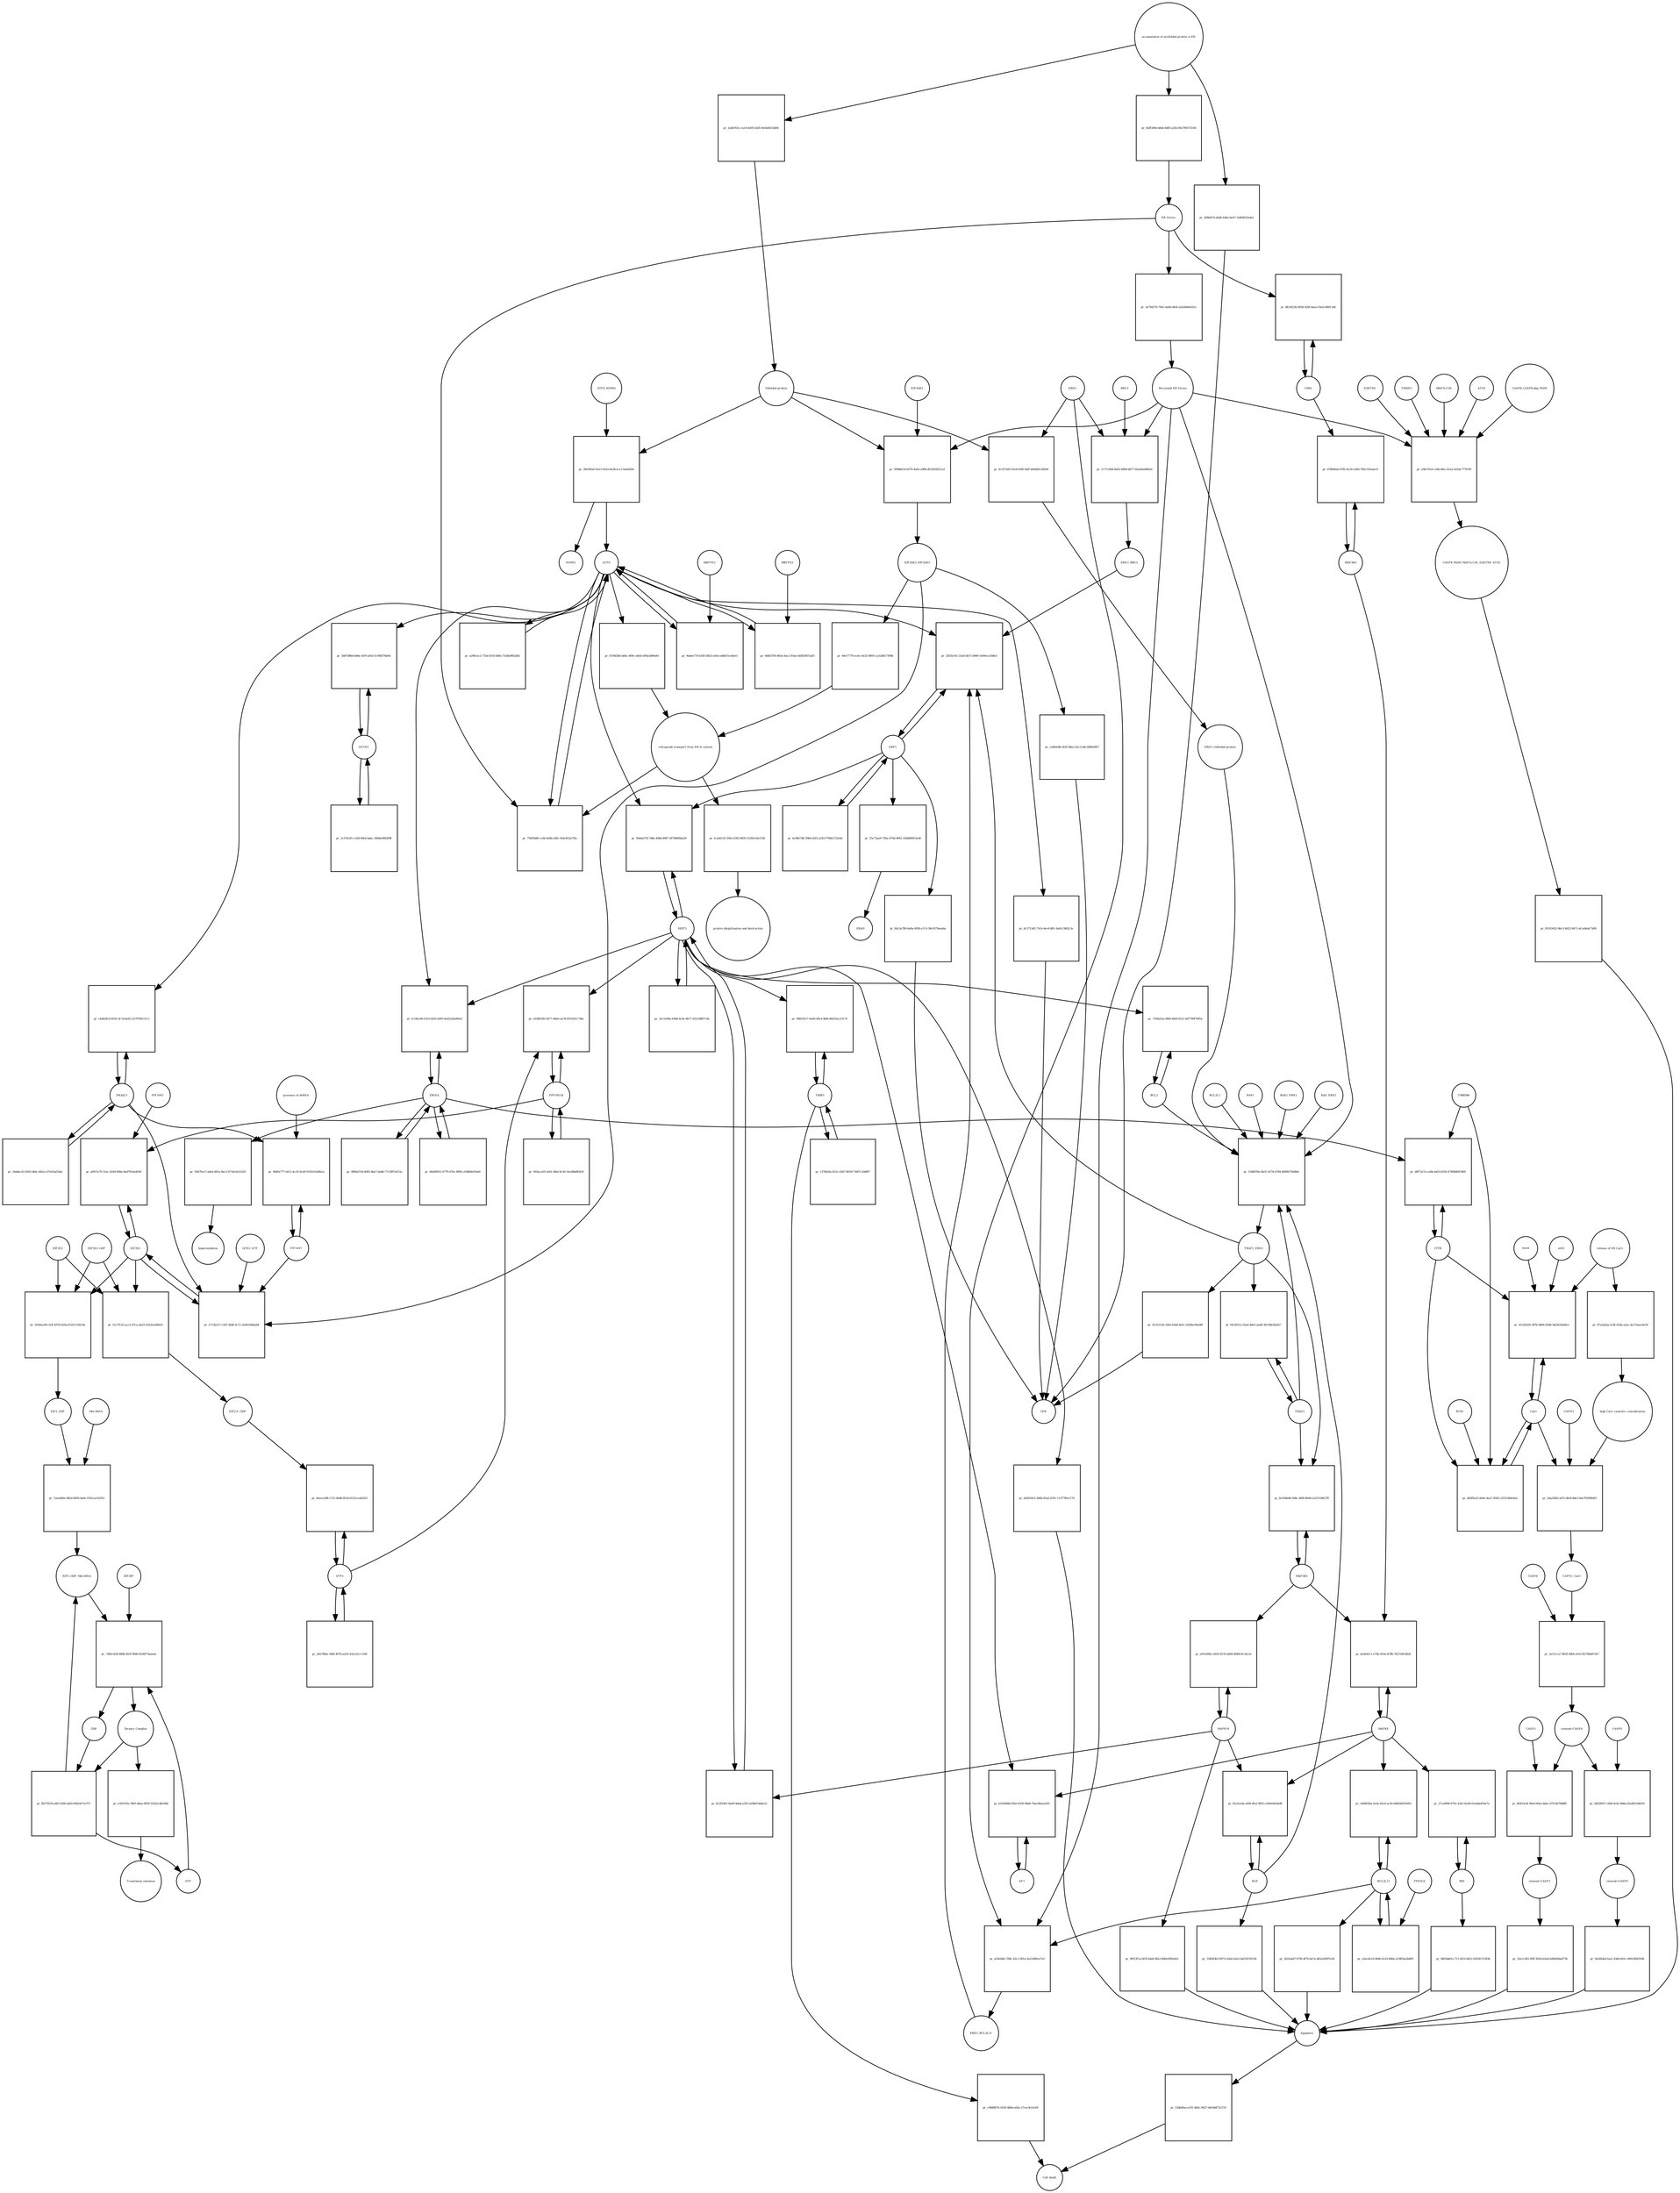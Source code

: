 strict digraph  {
ATF6_HSPA5 [annotation="", bipartite=0, cls=complex, fontsize=4, label=ATF6_HSPA5, shape=circle];
"pr_28e582ef-41e3-41b3-be38-ecc114eafd3d" [annotation="", bipartite=1, cls=process, fontsize=4, label="pr_28e582ef-41e3-41b3-be38-ecc114eafd3d", shape=square];
ATF6 [annotation="urn_miriam_hgnc.symbol_ATF6", bipartite=0, cls=macromolecule, fontsize=4, label=ATF6, shape=circle];
HSPA5 [annotation="urn_miriam_hgnc.symbol_HSPA5", bipartite=0, cls=macromolecule, fontsize=4, label=HSPA5, shape=circle];
"Unfolded protein" [annotation="", bipartite=0, cls=macromolecule, fontsize=4, label="Unfolded protein", shape=circle];
ERN1 [annotation="urn_miriam_hgnc.symbol_ERN1", bipartite=0, cls=macromolecule, fontsize=4, label=ERN1, shape=circle];
"pr_0c3274d5-01e4-43f0-9aff-b0d4d0128264" [annotation="", bipartite=1, cls=process, fontsize=4, label="pr_0c3274d5-01e4-43f0-9aff-b0d4d0128264", shape=square];
"ERN1_Unfolded protein" [annotation="", bipartite=0, cls=complex, fontsize=4, label="ERN1_Unfolded protein", shape=circle];
EIF2AK3_EIF2AK3 [annotation="", bipartite=0, cls=complex, fontsize=4, label=EIF2AK3_EIF2AK3, shape=circle];
"pr_46e17770-ec6c-4e25-8605-ca32d817399d" [annotation="", bipartite=1, cls=process, fontsize=4, label="pr_46e17770-ec6c-4e25-8605-ca32d817399d", shape=square];
"retrograde transport from ER to cytosol" [annotation="", bipartite=0, cls=phenotype, fontsize=4, label="retrograde transport from ER to cytosol", shape=circle];
"pr_f559d3b4-bd4c-469c-a644-eff6a3d9eb61" [annotation="", bipartite=1, cls=process, fontsize=4, label="pr_f559d3b4-bd4c-469c-a644-eff6a3d9eb61", shape=square];
"pr_fca4411d-330e-4303-8035-55265c6a1558" [annotation="", bipartite=1, cls=process, fontsize=4, label="pr_fca4411d-330e-4303-8035-55265c6a1558", shape=square];
"protein ubiquitination and destruction" [annotation="", bipartite=0, cls=phenotype, fontsize=4, label="protein ubiquitination and destruction", shape=circle];
"pr_15d8076e-0b31-4276-b784-4000b754db0c" [annotation="", bipartite=1, cls=process, fontsize=4, label="pr_15d8076e-0b31-4276-b784-4000b754db0c", shape=square];
TRAF2_ERN1 [annotation="", bipartite=0, cls=complex, fontsize=4, label=TRAF2_ERN1, shape=circle];
BAK1_ERN1 [annotation="", bipartite=0, cls=complex, fontsize=4, label=BAK1_ERN1, shape=circle];
BAX_ERN1 [annotation="", bipartite=0, cls=complex, fontsize=4, label=BAX_ERN1, shape=circle];
BCL2 [annotation="urn_miriam_hgnc.symbol_BCL2", bipartite=0, cls="nucleic acid feature", fontsize=4, label=BCL2, shape=circle];
BCL2L1 [annotation="urn_miriam_hgnc.symbol_BCL2L1", bipartite=0, cls=macromolecule, fontsize=4, label=BCL2L1, shape=circle];
"Persistant ER Stress" [annotation="", bipartite=0, cls=phenotype, fontsize=4, label="Persistant ER Stress", shape=circle];
BAX [annotation="urn_miriam_hgnc.symbol_BAX", bipartite=0, cls=macromolecule, fontsize=4, label=BAX, shape=circle];
BAK1 [annotation="urn_miriam_hgnc.symbol_BAK1", bipartite=0, cls=macromolecule, fontsize=4, label=BAK1, shape=circle];
TRAF2 [annotation="urn_miriam_hgnc.symbol_TRAF2", bipartite=0, cls=macromolecule, fontsize=4, label=TRAF2, shape=circle];
XBP1 [annotation="urn_miriam_hgnc.symbol_XBP1", bipartite=0, cls=macromolecule, fontsize=4, label=XBP1, shape=circle];
"pr_2925e161-25a0-4b71-b060-5e69eca1b8e3" [annotation="", bipartite=1, cls=process, fontsize=4, label="pr_2925e161-25a0-4b71-b060-5e69eca1b8e3", shape=square];
ERN1_BBC3 [annotation="", bipartite=0, cls=complex, fontsize=4, label=ERN1_BBC3, shape=circle];
ERN1_BCL2L11 [annotation="", bipartite=0, cls=complex, fontsize=4, label=ERN1_BCL2L11, shape=circle];
"pr_bc9827d6-29b6-42f2-a242-f79bfa723e4d" [annotation="", bipartite=1, cls=process, fontsize=4, label="pr_bc9827d6-29b6-42f2-a242-f79bfa723e4d", shape=square];
"pr_25c72ae9-756e-470d-8961-436b88915e44" [annotation="", bipartite=1, cls=process, fontsize=4, label="pr_25c72ae9-756e-470d-8961-436b88915e44", shape=square];
ERAD [annotation="", bipartite=0, cls=phenotype, fontsize=4, label=ERAD, shape=circle];
"pr_6b13a780-6a8a-4958-a7c3-38c9379eeaba" [annotation="", bipartite=1, cls=process, fontsize=4, label="pr_6b13a780-6a8a-4958-a7c3-38c9379eeaba", shape=square];
UPR [annotation="", bipartite=0, cls=phenotype, fontsize=4, label=UPR, shape=circle];
"pr_f4c49312-02ad-48e5-aed4-38158b3b2927" [annotation="", bipartite=1, cls=process, fontsize=4, label="pr_f4c49312-02ad-48e5-aed4-38158b3b2927", shape=square];
MAPK8 [annotation="urn_miriam_hgnc.symbol_MAPK8", bipartite=0, cls=macromolecule, fontsize=4, label=MAPK8, shape=circle];
"pr_be4e81c1-e79a-410a-879b-762724f1db2f" [annotation="", bipartite=1, cls=process, fontsize=4, label="pr_be4e81c1-e79a-410a-879b-762724f1db2f", shape=square];
MAP3K4 [annotation="urn_miriam_hgnc.symbol_MAP3K4", bipartite=0, cls=macromolecule, fontsize=4, label=MAP3K4, shape=circle];
MAP3K5 [annotation="urn_miriam_hgnc.symbol_MAP3K5", bipartite=0, cls=macromolecule, fontsize=4, label=MAP3K5, shape=circle];
MAPK14 [annotation="urn_miriam_hgnc.symbol_MAPK14", bipartite=0, cls=macromolecule, fontsize=4, label=MAPK14, shape=circle];
"pr_e655206e-2459-4576-ab94-4680c9c1dc2e" [annotation="", bipartite=1, cls=process, fontsize=4, label="pr_e655206e-2459-4576-ab94-4680c9c1dc2e", shape=square];
"pr_9f912f1a-bf29-44e6-8fa3-8d9a50f0e42c" [annotation="", bipartite=1, cls=process, fontsize=4, label="pr_9f912f1a-bf29-44e6-8fa3-8d9a50f0e42c", shape=square];
Apoptosis [annotation="", bipartite=0, cls=phenotype, fontsize=4, label=Apoptosis, shape=circle];
DDIT3 [annotation="urn_miriam_hgnc.symbol_DDIT3", bipartite=0, cls=macromolecule, fontsize=4, label=DDIT3, shape=circle];
"pr_b12f2461-0a69-4dad-a303-2e4b014dde23" [annotation="", bipartite=1, cls=process, fontsize=4, label="pr_b12f2461-0a69-4dad-a303-2e4b014dde23", shape=square];
"pr_a82618c5-280b-45a2-b70c-11277f0a1170" [annotation="", bipartite=1, cls=process, fontsize=4, label="pr_a82618c5-280b-45a2-b70c-11277f0a1170", shape=square];
"pr_754425ea-f869-4fd9-8321-bd7790f7695e" [annotation="", bipartite=1, cls=process, fontsize=4, label="pr_754425ea-f869-4fd9-8321-bd7790f7695e", shape=square];
"pr_75695b8f-cc6b-4e8b-a0fe-35dc952a75fa" [annotation="", bipartite=1, cls=process, fontsize=4, label="pr_75695b8f-cc6b-4e8b-a0fe-35dc952a75fa", shape=square];
"ER Stress" [annotation="", bipartite=0, cls=phenotype, fontsize=4, label="ER Stress", shape=circle];
"pr_9abee719-b345-4823-a0cb-edb67ece6ee1" [annotation="", bipartite=1, cls=process, fontsize=4, label="pr_9abee719-b345-4823-a0cb-edb67ece6ee1", shape=square];
MBTPS1 [annotation="urn_miriam_hgnc.symbol_MBTPS1", bipartite=0, cls=macromolecule, fontsize=4, label=MBTPS1, shape=circle];
"pr_0dfd3769-d63a-4ac2-93ae-8ef82907aaf5" [annotation="", bipartite=1, cls=process, fontsize=4, label="pr_0dfd3769-d63a-4ac2-93ae-8ef82907aaf5", shape=square];
MBTPS2 [annotation="urn_miriam_hgnc.symbol_MBTPS2", bipartite=0, cls=macromolecule, fontsize=4, label=MBTPS2, shape=circle];
"pr_a290cac2-755d-41f4-b00a-7a58a9fb2dd3" [annotation="", bipartite=1, cls=process, fontsize=4, label="pr_a290cac2-755d-41f4-b00a-7a58a9fb2dd3", shape=square];
"pr_3e11e96a-6468-4cbe-8b77-632168ff7c9a" [annotation="", bipartite=1, cls=process, fontsize=4, label="pr_3e11e96a-6468-4cbe-8b77-632168ff7c9a", shape=square];
"pr_99a6a578-7d8a-40b6-8967-6f7880f6da29" [annotation="", bipartite=1, cls=process, fontsize=4, label="pr_99a6a578-7d8a-40b6-8967-6f7880f6da29", shape=square];
EIF2S1 [annotation="urn_miriam_hgnc.symbol_EIF2S1", bipartite=0, cls=macromolecule, fontsize=4, label=EIF2S1, shape=circle];
"pr_e713b137-c5d7-4fd8-9c72-3a4010fd6ab4" [annotation="", bipartite=1, cls=process, fontsize=4, label="pr_e713b137-c5d7-4fd8-9c72-3a4010fd6ab4", shape=square];
GCN2_ATP [annotation="", bipartite=0, cls=complex, fontsize=4, label=GCN2_ATP, shape=circle];
EIF2AK2 [annotation="urn_miriam_hgnc.symbol_EIF2AK2", bipartite=0, cls=macromolecule, fontsize=4, label=EIF2AK2, shape=circle];
DNAJC3 [annotation="urn_miriam_hgnc.symbol_DNAJC3", bipartite=0, cls=macromolecule, fontsize=4, label=DNAJC3, shape=circle];
EIF2S2 [annotation="urn_miriam_hgnc.symbol_EIF2S2", bipartite=0, cls=macromolecule, fontsize=4, label=EIF2S2, shape=circle];
"pr_0540ac99-c43f-497b-825d-d7af1133019a" [annotation="", bipartite=1, cls=process, fontsize=4, label="pr_0540ac99-c43f-497b-825d-d7af1133019a", shape=square];
EIF2S3_GDP [annotation="", bipartite=0, cls=complex, fontsize=4, label=EIF2S3_GDP, shape=circle];
EIF2_GDP [annotation="", bipartite=0, cls=complex, fontsize=4, label=EIF2_GDP, shape=circle];
"EIF2_GDP_Met-tRNA" [annotation="", bipartite=0, cls=complex, fontsize=4, label="EIF2_GDP_Met-tRNA", shape=circle];
"pr_7d82c428-98d8-455f-9046-fb34973aaeee" [annotation="", bipartite=1, cls=process, fontsize=4, label="pr_7d82c428-98d8-455f-9046-fb34973aaeee", shape=square];
"Ternary Complex" [annotation="", bipartite=0, cls=complex, fontsize=4, label="Ternary Complex", shape=circle];
"EIF2B*" [annotation="", bipartite=0, cls=complex, fontsize=4, label="EIF2B*", shape=circle];
GTP [annotation="urn_miriam_obo.chebi_CHEBI%3A57600", bipartite=0, cls="simple chemical", fontsize=4, label=GTP, shape=circle];
GDP [annotation="urn_miriam_obo.chebi_CHEBI%3A65180", bipartite=0, cls="simple chemical", fontsize=4, label=GDP, shape=circle];
"pr_fb579239-a6f3-43bf-a9d3-6fd29e7ecf72" [annotation="", bipartite=1, cls=process, fontsize=4, label="pr_fb579239-a6f3-43bf-a9d3-6fd29e7ecf72", shape=square];
ATF4 [annotation="urn_miriam_hgnc.symbol_ATF4", bipartite=0, cls=macromolecule, fontsize=4, label=ATF4, shape=circle];
"pr_deeca298-c721-4b48-853d-6215cce82421" [annotation="", bipartite=1, cls=process, fontsize=4, label="pr_deeca298-c721-4b48-853d-6215cce82421", shape=square];
"EIF2-P_GDP" [annotation="", bipartite=0, cls=complex, fontsize=4, label="EIF2-P_GDP", shape=circle];
"pr_e8a786bc-f0bf-407b-aa50-3cbc22cc11b8" [annotation="", bipartite=1, cls=process, fontsize=4, label="pr_e8a786bc-f0bf-407b-aa50-3cbc22cc11b8", shape=square];
PPP1R15A [annotation="urn_miriam_hgnc.symbol_PPP1R15A", bipartite=0, cls=macromolecule, fontsize=4, label=PPP1R15A, shape=circle];
"pr_d1d90185-6477-46eb-aa78-f93541fc73be" [annotation="", bipartite=1, cls=process, fontsize=4, label="pr_d1d90185-6477-46eb-aa78-f93541fc73be", shape=square];
"pr_093aca29-3e81-48af-8c5d-1dcd9ddf0429" [annotation="", bipartite=1, cls=process, fontsize=4, label="pr_093aca29-3e81-48af-8c5d-1dcd9ddf0429", shape=square];
"pr_e39101fe-3063-4bea-8f39-32422cdb168d" [annotation="", bipartite=1, cls=process, fontsize=4, label="pr_e39101fe-3063-4bea-8f39-32422cdb168d", shape=square];
"Translation initiation" [annotation="", bipartite=0, cls=phenotype, fontsize=4, label="Translation initiation", shape=circle];
"pr_bc634b08-568c-46f8-8644-2a31518627ff" [annotation="", bipartite=1, cls=process, fontsize=4, label="pr_bc634b08-568c-46f8-8644-2a31518627ff", shape=square];
ERO1A [annotation="urn_miriam_hgnc.symbol_ERO1A", bipartite=0, cls=macromolecule, fontsize=4, label=ERO1A, shape=circle];
"pr_fc18ec06-0310-4f29-a993-6a4522de60ed" [annotation="", bipartite=1, cls=process, fontsize=4, label="pr_fc18ec06-0310-4f29-a993-6a4522de60ed", shape=square];
"pr_d0e89951-6779-47bc-8f96-c638b0e916e0" [annotation="", bipartite=1, cls=process, fontsize=4, label="pr_d0e89951-6779-47bc-8f96-c638b0e916e0", shape=square];
"pr_af657a70-31ec-4249-900e-8ad79cbe4636" [annotation="", bipartite=1, cls=process, fontsize=4, label="pr_af657a70-31ec-4249-900e-8ad79cbe4636", shape=square];
EIF2AK1 [annotation="urn_miriam_hgnc.symbol_EIF2AK1", bipartite=0, cls=macromolecule, fontsize=4, label=EIF2AK1, shape=circle];
"pr_62c0ce4a-af94-4fa1-8f03-cd30e0d1de8f" [annotation="", bipartite=1, cls=process, fontsize=4, label="pr_62c0ce4a-af94-4fa1-8f03-cd30e0d1de8f", shape=square];
"pr_328943b5-0972-43a6-b3e2-0af25f1f015b" [annotation="", bipartite=1, cls=process, fontsize=4, label="pr_328943b5-0972-43a6-b3e2-0af25f1f015b", shape=square];
"Ca2+" [annotation="urn_miriam_obo.chebi_CHEBI%3A29108", bipartite=0, cls="simple chemical", fontsize=4, label="Ca2+", shape=circle];
"pr_81242029-387b-4684-8348-9af2624e66cc" [annotation="", bipartite=1, cls=process, fontsize=4, label="pr_81242029-387b-4684-8348-9af2624e66cc", shape=square];
"release of ER Ca2+" [annotation="", bipartite=0, cls=phenotype, fontsize=4, label="release of ER Ca2+", shape=circle];
ITPR [annotation="urn_miriam_hgnc.symbol_ITPR1|urn_miriam_hgnc.symbol_ITPR2|urn_miriam_hgnc.symbol_ITPR3", bipartite=0, cls=macromolecule, fontsize=4, label=ITPR, shape=circle];
MAM [annotation="", bipartite=0, cls=phenotype, fontsize=4, label=MAM, shape=circle];
s619 [annotation="", bipartite=0, cls=complex, fontsize=4, label=s619, shape=circle];
"pr_d78b4fab-4782-4c20-a36d-760c143eaec0" [annotation="", bipartite=1, cls=process, fontsize=4, label="pr_d78b4fab-4782-4c20-a36d-760c143eaec0", shape=square];
CDK5 [annotation="urn_miriam_hgnc.symbol_CDK5", bipartite=0, cls=macromolecule, fontsize=4, label=CDK5, shape=circle];
"pr_8614f23b-9038-42f8-8eee-03e5c9b911d0" [annotation="", bipartite=1, cls="uncertain process", fontsize=4, label="pr_8614f23b-9038-42f8-8eee-03e5c9b911d0", shape=square];
"pr_53db4faa-a191-46dc-9627-6dcbb873c37d" [annotation="", bipartite=1, cls=process, fontsize=4, label="pr_53db4faa-a191-46dc-9627-6dcbb873c37d", shape=square];
"Cell death" [annotation="", bipartite=0, cls=phenotype, fontsize=4, label="Cell death", shape=circle];
"pr_dd3f9a25-6e9e-4ea7-9583-cf231964e6a5" [annotation="", bipartite=1, cls=process, fontsize=4, label="pr_dd3f9a25-6e9e-4ea7-9583-cf231964e6a5", shape=square];
TMBIM6 [annotation="urn_miriam_hgnc.symbol_TMBIM6", bipartite=0, cls=macromolecule, fontsize=4, label=TMBIM6, shape=circle];
RYR1 [annotation="urn_miriam_hgnc.symbol_RYR1", bipartite=0, cls=macromolecule, fontsize=4, label=RYR1, shape=circle];
EIF2AK3 [annotation="urn_miriam_hgnc.symbol_EIF2AK3", bipartite=0, cls=macromolecule, fontsize=4, label=EIF2AK3, shape=circle];
"pr_5098de1b-b576-4a62-a986-df12b59221cd" [annotation="", bipartite=1, cls=process, fontsize=4, label="pr_5098de1b-b576-4a62-a986-df12b59221cd", shape=square];
"pr_93b79ce7-ade4-481a-8ac2-4716c0a53245" [annotation="", bipartite=1, cls=process, fontsize=4, label="pr_93b79ce7-ade4-481a-8ac2-4716c0a53245", shape=square];
hyperoxidation [annotation="", bipartite=0, cls=phenotype, fontsize=4, label=hyperoxidation, shape=circle];
"pr_898eb75d-4083-4ba7-ab4b-77c5f87e033a" [annotation="", bipartite=1, cls=process, fontsize=4, label="pr_898eb75d-4083-4ba7-ab4b-77c5f87e033a", shape=square];
"pr_3e794570-7941-4a9d-9fe8-a242669e631e" [annotation="", bipartite=1, cls=process, fontsize=4, label="pr_3e794570-7941-4a9d-9fe8-a242669e631e", shape=square];
"CASP8_CASP8-ubq_FADD" [annotation="", bipartite=0, cls=complex, fontsize=4, label="CASP8_CASP8-ubq_FADD", shape=circle];
"pr_e9fa761d-c24b-4fec-b1a2-e61dc777b76f" [annotation="", bipartite=1, cls=process, fontsize=4, label="pr_e9fa761d-c24b-4fec-b1a2-e61dc777b76f", shape=square];
"SQSTM1 " [annotation="urn_miriam_hgnc.symbol_SQSTM1", bipartite=0, cls=macromolecule, fontsize=4, label="SQSTM1 ", shape=circle];
CASP8_FADD_MAP1LC3A_SQSTM1_ATG5 [annotation="", bipartite=0, cls=complex, fontsize=4, label=CASP8_FADD_MAP1LC3A_SQSTM1_ATG5, shape=circle];
TRIM13 [annotation="urn_miriam_hgnc.symbol_TRIM13", bipartite=0, cls=macromolecule, fontsize=4, label=TRIM13, shape=circle];
MAP1LC3A [annotation="urn_miriam_hgnc.symbol_MAP1LC3A", bipartite=0, cls=macromolecule, fontsize=4, label=MAP1LC3A, shape=circle];
ATG5 [annotation="urn_miriam_hgnc.symbol_ATG5", bipartite=0, cls=macromolecule, fontsize=4, label=ATG5, shape=circle];
"pr_81933423-46c3-4622-8471-dc1a8edc7d00" [annotation="", bipartite=1, cls=process, fontsize=4, label="pr_81933423-46c3-4622-8471-dc1a8edc7d00", shape=square];
"AP-1" [annotation="urn_miriam_hgnc.symbol_FOS|urn_miriam_hgnc.symbol_FOSB|urn_miriam_hgnc.symbol_FOSL1|urn_miriam_hgnc.symbol_FOSL2|urn_miriam_hgnc.symbol_JUN|urn_miriam_hgnc.symbol_JUNB|urn_miriam_hgnc.symbol_JUND", bipartite=0, cls=macromolecule, fontsize=4, label="AP-1", shape=circle];
"pr_b165d08d-f2b9-4359-9bdb-7bacd6eaa263" [annotation="", bipartite=1, cls=process, fontsize=4, label="pr_b165d08d-f2b9-4359-9bdb-7bacd6eaa263", shape=square];
"pr_98d5e777-e612-4c25-9cd9-9183161d0b1a" [annotation="", bipartite=1, cls=process, fontsize=4, label="pr_98d5e777-e612-4c25-9cd9-9183161d0b1a", shape=square];
"presence of dsRNA" [annotation="", bipartite=0, cls=phenotype, fontsize=4, label="presence of dsRNA", shape=circle];
"Met-tRNA" [annotation="urn_miriam_hgnc_HGNC%3A34779", bipartite=0, cls="nucleic acid feature", fontsize=4, label="Met-tRNA", shape=circle];
"pr_7aea4b0e-482d-4695-ba4c-f102ca142953" [annotation="", bipartite=1, cls=process, fontsize=4, label="pr_7aea4b0e-482d-4695-ba4c-f102ca142953", shape=square];
"pr_51c7f125-acc3-47ca-ab23-1f2cbcd36b1b" [annotation="", bipartite=1, cls=process, fontsize=4, label="pr_51c7f125-acc3-47ca-ab23-1f2cbcd36b1b", shape=square];
"accumulation of misfolded protein in ER" [annotation="", bipartite=0, cls=phenotype, fontsize=4, label="accumulation of misfolded protein in ER", shape=circle];
"pr_2adb763c-ca14-4e95-b3d5-9e0a6853d49c" [annotation="", bipartite=1, cls=process, fontsize=4, label="pr_2adb763c-ca14-4e95-b3d5-9e0a6853d49c", shape=square];
"pr_0eff2084-b6eb-4df0-a25b-00a79037319d" [annotation="", bipartite=1, cls=process, fontsize=4, label="pr_0eff2084-b6eb-4df0-a25b-00a79037319d", shape=square];
"pr_2f0bf474-d4d6-440a-be47-32df4625eda1" [annotation="", bipartite=1, cls=process, fontsize=4, label="pr_2f0bf474-d4d6-440a-be47-32df4625eda1", shape=square];
"pr_caf0eb4b-d52f-48a2-b2c3-b4c3680ef6f7" [annotation="", bipartite=1, cls=process, fontsize=4, label="pr_caf0eb4b-d52f-48a2-b2c3-b4c3680ef6f7", shape=square];
"pr_4155312b-18e0-43d4-8e5c-02f4bc94e0f8" [annotation="", bipartite=1, cls=process, fontsize=4, label="pr_4155312b-18e0-43d4-8e5c-02f4bc94e0f8", shape=square];
"pr_dc3713d3-73cb-4ec4-bffc-bafe13802c3c" [annotation="", bipartite=1, cls=process, fontsize=4, label="pr_dc3713d3-73cb-4ec4-bffc-bafe13802c3c", shape=square];
BCL2L11 [annotation="urn_miriam_hgnc.symbol_BCL2L11", bipartite=0, cls=macromolecule, fontsize=4, label=BCL2L11, shape=circle];
"pr_cb84058a-2e3a-4414-ac56-0d8246291801" [annotation="", bipartite=1, cls=process, fontsize=4, label="pr_cb84058a-2e3a-4414-ac56-0d8246291801", shape=square];
BID [annotation="urn_miriam_hgnc.symbol_BID", bipartite=0, cls=macromolecule, fontsize=4, label=BID, shape=circle];
"pr_27ca9f96-6761-4341-bcb9-61e4de429a7a" [annotation="", bipartite=1, cls=process, fontsize=4, label="pr_27ca9f96-6761-4341-bcb9-61e4de429a7a", shape=square];
"pr_5b35a647-87f6-4f76-be7a-465a30097e36" [annotation="", bipartite=1, cls=process, fontsize=4, label="pr_5b35a647-87f6-4f76-be7a-465a30097e36", shape=square];
"pr_9bf5dde9-c711-4f10-b812-8245fcf15836" [annotation="", bipartite=1, cls=process, fontsize=4, label="pr_9bf5dde9-c711-4f10-b812-8245fcf15836", shape=square];
"pr_af3e64fe-788c-42c1-901e-4e21869ce7e3" [annotation="", bipartite=1, cls=process, fontsize=4, label="pr_af3e64fe-788c-42c1-901e-4e21869ce7e3", shape=square];
"pr_11711484-8a02-49b4-bb77-02ea6eb4842e" [annotation="", bipartite=1, cls=process, fontsize=4, label="pr_11711484-8a02-49b4-bb77-02ea6eb4842e", shape=square];
BBC3 [annotation="urn_miriam_hgnc.symbol_BBC3", bipartite=0, cls=macromolecule, fontsize=4, label=BBC3, shape=circle];
"pr_a5ec6e14-0b46-4143-860a-2c9854a2b895" [annotation="", bipartite=1, cls=process, fontsize=4, label="pr_a5ec6e14-0b46-4143-860a-2c9854a2b895", shape=square];
PPP2CA [annotation="urn_miriam_hgnc.symbol_PPP2CA", bipartite=0, cls=macromolecule, fontsize=4, label=PPP2CA, shape=circle];
TRIB3 [annotation="urn_miriam_hgnc.symbol_TRIB3", bipartite=0, cls=macromolecule, fontsize=4, label=TRIB3, shape=circle];
"pr_988105c7-6a09-49c4-9bf6-86202ec23174" [annotation="", bipartite=1, cls=process, fontsize=4, label="pr_988105c7-6a09-49c4-9bf6-86202ec23174", shape=square];
"pr_127bb2fa-452c-4347-8029-736f7c3d49f7" [annotation="", bipartite=1, cls=process, fontsize=4, label="pr_127bb2fa-452c-4347-8029-736f7c3d49f7", shape=square];
"pr_c98d8676-5439-4bbb-a64a-27cec4cb1ef4" [annotation="", bipartite=1, cls=process, fontsize=4, label="pr_c98d8676-5439-4bbb-a64a-27cec4cb1ef4", shape=square];
"pr_87a3ab2a-5c4f-452b-a3ac-4a7c6aecbe54" [annotation="", bipartite=1, cls=process, fontsize=4, label="pr_87a3ab2a-5c4f-452b-a3ac-4a7c6aecbe54", shape=square];
"high Ca2+ cytosolic concentration" [annotation="", bipartite=0, cls=phenotype, fontsize=4, label="high Ca2+ cytosolic concentration", shape=circle];
"pr_c4d459cd-6035-4c7d-be63-227976613111" [annotation="", bipartite=1, cls=process, fontsize=4, label="pr_c4d459cd-6035-4c7d-be63-227976613111", shape=square];
"pr_24ddec42-0202-4fdc-b82a-e37e02af5ebc" [annotation="", bipartite=1, cls=process, fontsize=4, label="pr_24ddec42-0202-4fdc-b82a-e37e02af5ebc", shape=square];
"pr_d0f72e7a-ca0b-4a03-b556-47498d947d09" [annotation="", bipartite=1, cls=process, fontsize=4, label="pr_d0f72e7a-ca0b-4a03-b556-47498d947d09", shape=square];
CASP4 [annotation="urn_miriam_hgnc.symbol_CASP4", bipartite=0, cls=macromolecule, fontsize=4, label=CASP4, shape=circle];
"pr_3a311ca7-9620-4fb4-a933-ff2766b87267" [annotation="", bipartite=1, cls=process, fontsize=4, label="pr_3a311ca7-9620-4fb4-a933-ff2766b87267", shape=square];
"cleaved~CASP4" [annotation="urn_miriam_hgnc.symbol_CASP4", bipartite=0, cls=macromolecule, fontsize=4, label="cleaved~CASP4", shape=circle];
"CAPN1_Ca2+" [annotation="", bipartite=0, cls=complex, fontsize=4, label="CAPN1_Ca2+", shape=circle];
CASP3 [annotation="urn_miriam_hgnc.symbol_CASP3", bipartite=0, cls=macromolecule, fontsize=4, label=CASP3, shape=circle];
"pr_b0453cbf-96ed-40ee-8da1-d7fc4b7988f0" [annotation="", bipartite=1, cls=process, fontsize=4, label="pr_b0453cbf-96ed-40ee-8da1-d7fc4b7988f0", shape=square];
"cleaved~CASP3" [annotation="urn_miriam_hgnc.symbol_CASP3", bipartite=0, cls=macromolecule, fontsize=4, label="cleaved~CASP3", shape=circle];
CASP9 [annotation="urn_miriam_hgnc.symbol_CSAP9", bipartite=0, cls=macromolecule, fontsize=4, label=CASP9, shape=circle];
"pr_5bf28597-c6d0-4c62-8b6a-82e8f216b034" [annotation="", bipartite=1, cls=process, fontsize=4, label="pr_5bf28597-c6d0-4c62-8b6a-82e8f216b034", shape=square];
"cleaved~CASP9" [annotation="urn_miriam_hgnc.symbol_CASP9", bipartite=0, cls=macromolecule, fontsize=4, label="cleaved~CASP9", shape=circle];
CAPN1 [annotation="urn_miriam_hgnc.symbol_CAPN1", bipartite=0, cls=macromolecule, fontsize=4, label=CAPN1, shape=circle];
"pr_5da25fb5-af15-4fe8-8de3-9ae702996d01" [annotation="", bipartite=1, cls=process, fontsize=4, label="pr_5da25fb5-af15-4fe8-8de3-9ae702996d01", shape=square];
"pr_25e1c042-95ff-492d-b5ad-6d9426ba073b" [annotation="", bipartite=1, cls=process, fontsize=4, label="pr_25e1c042-95ff-492d-b5ad-6d9426ba073b", shape=square];
"pr_9a54fdad-fae2-436d-b01c-490c6fbf2936" [annotation="", bipartite=1, cls=process, fontsize=4, label="pr_9a54fdad-fae2-436d-b01c-490c6fbf2936", shape=square];
HYOU1 [annotation="urn_miriam_hgnc.symbol_HYOU1", bipartite=0, cls=macromolecule, fontsize=4, label=HYOU1, shape=circle];
"pr_3b87d96d-d48e-41f9-a81d-5c06f474bf4c" [annotation="", bipartite=1, cls=process, fontsize=4, label="pr_3b87d96d-d48e-41f9-a81d-5c06f474bf4c", shape=square];
"pr_2c374c81-c33d-49eb-bdac-28d4e9683f08" [annotation="", bipartite=1, cls=process, fontsize=4, label="pr_2c374c81-c33d-49eb-bdac-28d4e9683f08", shape=square];
ATF6_HSPA5 -> "pr_28e582ef-41e3-41b3-be38-ecc114eafd3d"  [annotation="", interaction_type=consumption];
"pr_28e582ef-41e3-41b3-be38-ecc114eafd3d" -> ATF6  [annotation="", interaction_type=production];
"pr_28e582ef-41e3-41b3-be38-ecc114eafd3d" -> HSPA5  [annotation="", interaction_type=production];
ATF6 -> "pr_f559d3b4-bd4c-469c-a644-eff6a3d9eb61"  [annotation="", interaction_type=consumption];
ATF6 -> "pr_2925e161-25a0-4b71-b060-5e69eca1b8e3"  [annotation="urn_miriam_pubmed_26587781|urn_miriam_pubmed_23430059", interaction_type=catalysis];
ATF6 -> "pr_75695b8f-cc6b-4e8b-a0fe-35dc952a75fa"  [annotation="", interaction_type=consumption];
ATF6 -> "pr_9abee719-b345-4823-a0cb-edb67ece6ee1"  [annotation="", interaction_type=consumption];
ATF6 -> "pr_0dfd3769-d63a-4ac2-93ae-8ef82907aaf5"  [annotation="", interaction_type=consumption];
ATF6 -> "pr_a290cac2-755d-41f4-b00a-7a58a9fb2dd3"  [annotation="", interaction_type=consumption];
ATF6 -> "pr_99a6a578-7d8a-40b6-8967-6f7880f6da29"  [annotation="urn_miriam_pubmed_26587781|urn_miriam_pubmed_17991856|urn_miriam_pubmed_28843399", interaction_type=catalysis];
ATF6 -> "pr_fc18ec06-0310-4f29-a993-6a4522de60ed"  [annotation="urn_miriam_pubmed_23850759|urn_miriam_pubmed_25387528", interaction_type=catalysis];
ATF6 -> "pr_dc3713d3-73cb-4ec4-bffc-bafe13802c3c"  [annotation="", interaction_type=consumption];
ATF6 -> "pr_c4d459cd-6035-4c7d-be63-227976613111"  [annotation="urn_miriam_pubmed_12601012|urn_miriam_pubmed_18360008", interaction_type=catalysis];
ATF6 -> "pr_3b87d96d-d48e-41f9-a81d-5c06f474bf4c"  [annotation=urn_miriam_pubmed_18360008, interaction_type=catalysis];
"Unfolded protein" -> "pr_28e582ef-41e3-41b3-be38-ecc114eafd3d"  [annotation="urn_miriam_pubmed_19509052|urn_miriam_pubmed_12847084|urn_miriam_pubmed_23850759", interaction_type=catalysis];
"Unfolded protein" -> "pr_0c3274d5-01e4-43f0-9aff-b0d4d0128264"  [annotation="", interaction_type=consumption];
"Unfolded protein" -> "pr_5098de1b-b576-4a62-a986-df12b59221cd"  [annotation=urn_miriam_pubmed_17991856, interaction_type=catalysis];
ERN1 -> "pr_0c3274d5-01e4-43f0-9aff-b0d4d0128264"  [annotation="", interaction_type=consumption];
ERN1 -> "pr_af3e64fe-788c-42c1-901e-4e21869ce7e3"  [annotation="", interaction_type=consumption];
ERN1 -> "pr_11711484-8a02-49b4-bb77-02ea6eb4842e"  [annotation="", interaction_type=consumption];
"pr_0c3274d5-01e4-43f0-9aff-b0d4d0128264" -> "ERN1_Unfolded protein"  [annotation="", interaction_type=production];
"ERN1_Unfolded protein" -> "pr_15d8076e-0b31-4276-b784-4000b754db0c"  [annotation="", interaction_type=consumption];
EIF2AK3_EIF2AK3 -> "pr_46e17770-ec6c-4e25-8605-ca32d817399d"  [annotation="", interaction_type=consumption];
EIF2AK3_EIF2AK3 -> "pr_e713b137-c5d7-4fd8-9c72-3a4010fd6ab4"  [annotation="urn_miriam_pubmed_12667446|urn_miriam_pubmed_16246152|urn_miriam_pubmed_12601012|urn_miriam_pubmed_23850759|urn_miriam_pubmed_18360008|urn_miriam_pubmed_26587781", interaction_type=catalysis];
EIF2AK3_EIF2AK3 -> "pr_caf0eb4b-d52f-48a2-b2c3-b4c3680ef6f7"  [annotation="", interaction_type=consumption];
"pr_46e17770-ec6c-4e25-8605-ca32d817399d" -> "retrograde transport from ER to cytosol"  [annotation="", interaction_type=production];
"retrograde transport from ER to cytosol" -> "pr_fca4411d-330e-4303-8035-55265c6a1558"  [annotation="", interaction_type=consumption];
"retrograde transport from ER to cytosol" -> "pr_75695b8f-cc6b-4e8b-a0fe-35dc952a75fa"  [annotation="urn_miriam_pubmed_18360008|urn_miriam_pubmed_17991856|urn_miriam_pubmed_26587781|urn_miriam_pubmed_12847084", interaction_type=inhibition];
"pr_f559d3b4-bd4c-469c-a644-eff6a3d9eb61" -> "retrograde transport from ER to cytosol"  [annotation="", interaction_type=production];
"pr_fca4411d-330e-4303-8035-55265c6a1558" -> "protein ubiquitination and destruction"  [annotation="", interaction_type=production];
"pr_15d8076e-0b31-4276-b784-4000b754db0c" -> TRAF2_ERN1  [annotation="", interaction_type=production];
TRAF2_ERN1 -> "pr_2925e161-25a0-4b71-b060-5e69eca1b8e3"  [annotation="urn_miriam_pubmed_26587781|urn_miriam_pubmed_23430059", interaction_type=catalysis];
TRAF2_ERN1 -> "pr_f4c49312-02ad-48e5-aed4-38158b3b2927"  [annotation=urn_miriam_pubmed_23850759, interaction_type=catalysis];
TRAF2_ERN1 -> "pr_bc634b08-568c-46f8-8644-2a31518627ff"  [annotation=urn_miriam_pubmed_23850759, interaction_type=catalysis];
TRAF2_ERN1 -> "pr_4155312b-18e0-43d4-8e5c-02f4bc94e0f8"  [annotation="", interaction_type=consumption];
BAK1_ERN1 -> "pr_15d8076e-0b31-4276-b784-4000b754db0c"  [annotation="urn_miriam_pubmed_23850759|urn_miriam_pubmed_23430059|urn_miriam_pubmed_26587781", interaction_type=catalysis];
BAX_ERN1 -> "pr_15d8076e-0b31-4276-b784-4000b754db0c"  [annotation="urn_miriam_pubmed_23850759|urn_miriam_pubmed_23430059|urn_miriam_pubmed_26587781", interaction_type=catalysis];
BCL2 -> "pr_15d8076e-0b31-4276-b784-4000b754db0c"  [annotation="urn_miriam_pubmed_23850759|urn_miriam_pubmed_23430059|urn_miriam_pubmed_26587781", interaction_type=inhibition];
BCL2 -> "pr_754425ea-f869-4fd9-8321-bd7790f7695e"  [annotation="", interaction_type=consumption];
BCL2L1 -> "pr_15d8076e-0b31-4276-b784-4000b754db0c"  [annotation="urn_miriam_pubmed_23850759|urn_miriam_pubmed_23430059|urn_miriam_pubmed_26587781", interaction_type=inhibition];
"Persistant ER Stress" -> "pr_15d8076e-0b31-4276-b784-4000b754db0c"  [annotation="urn_miriam_pubmed_23850759|urn_miriam_pubmed_23430059|urn_miriam_pubmed_26587781", interaction_type=inhibition];
"Persistant ER Stress" -> "pr_5098de1b-b576-4a62-a986-df12b59221cd"  [annotation=urn_miriam_pubmed_17991856, interaction_type=catalysis];
"Persistant ER Stress" -> "pr_e9fa761d-c24b-4fec-b1a2-e61dc777b76f"  [annotation=urn_miriam_pubmed_17991856, interaction_type=catalysis];
"Persistant ER Stress" -> "pr_af3e64fe-788c-42c1-901e-4e21869ce7e3"  [annotation="urn_miriam_pubmed_23850759|urn_miriam_pubmed_23430059|urn_miriam_pubmed_26587781", interaction_type=inhibition];
"Persistant ER Stress" -> "pr_11711484-8a02-49b4-bb77-02ea6eb4842e"  [annotation="urn_miriam_pubmed_23430059|urn_miriam_pubmed_17991856", interaction_type=inhibition];
BAX -> "pr_15d8076e-0b31-4276-b784-4000b754db0c"  [annotation="urn_miriam_pubmed_23850759|urn_miriam_pubmed_23430059|urn_miriam_pubmed_26587781", interaction_type=catalysis];
BAX -> "pr_62c0ce4a-af94-4fa1-8f03-cd30e0d1de8f"  [annotation="", interaction_type=consumption];
BAX -> "pr_328943b5-0972-43a6-b3e2-0af25f1f015b"  [annotation="", interaction_type=consumption];
BAK1 -> "pr_15d8076e-0b31-4276-b784-4000b754db0c"  [annotation="urn_miriam_pubmed_23850759|urn_miriam_pubmed_23430059|urn_miriam_pubmed_26587781", interaction_type=catalysis];
TRAF2 -> "pr_15d8076e-0b31-4276-b784-4000b754db0c"  [annotation="", interaction_type=consumption];
TRAF2 -> "pr_f4c49312-02ad-48e5-aed4-38158b3b2927"  [annotation="", interaction_type=consumption];
TRAF2 -> "pr_bc634b08-568c-46f8-8644-2a31518627ff"  [annotation=urn_miriam_pubmed_23850759, interaction_type=catalysis];
XBP1 -> "pr_2925e161-25a0-4b71-b060-5e69eca1b8e3"  [annotation="", interaction_type=consumption];
XBP1 -> "pr_bc9827d6-29b6-42f2-a242-f79bfa723e4d"  [annotation="", interaction_type=consumption];
XBP1 -> "pr_25c72ae9-756e-470d-8961-436b88915e44"  [annotation="", interaction_type=consumption];
XBP1 -> "pr_6b13a780-6a8a-4958-a7c3-38c9379eeaba"  [annotation="", interaction_type=consumption];
XBP1 -> "pr_99a6a578-7d8a-40b6-8967-6f7880f6da29"  [annotation="urn_miriam_pubmed_26587781|urn_miriam_pubmed_17991856|urn_miriam_pubmed_28843399", interaction_type=catalysis];
"pr_2925e161-25a0-4b71-b060-5e69eca1b8e3" -> XBP1  [annotation="", interaction_type=production];
ERN1_BBC3 -> "pr_2925e161-25a0-4b71-b060-5e69eca1b8e3"  [annotation="urn_miriam_pubmed_26587781|urn_miriam_pubmed_23430059", interaction_type=catalysis];
ERN1_BCL2L11 -> "pr_2925e161-25a0-4b71-b060-5e69eca1b8e3"  [annotation="urn_miriam_pubmed_26587781|urn_miriam_pubmed_23430059", interaction_type=catalysis];
"pr_bc9827d6-29b6-42f2-a242-f79bfa723e4d" -> XBP1  [annotation="", interaction_type=production];
"pr_25c72ae9-756e-470d-8961-436b88915e44" -> ERAD  [annotation="", interaction_type=production];
"pr_6b13a780-6a8a-4958-a7c3-38c9379eeaba" -> UPR  [annotation="", interaction_type=production];
"pr_f4c49312-02ad-48e5-aed4-38158b3b2927" -> TRAF2  [annotation="", interaction_type=production];
MAPK8 -> "pr_be4e81c1-e79a-410a-879b-762724f1db2f"  [annotation="", interaction_type=consumption];
MAPK8 -> "pr_62c0ce4a-af94-4fa1-8f03-cd30e0d1de8f"  [annotation="urn_miriam_pubmed_18191217|urn_miriam_pubmed_23430059", interaction_type=catalysis];
MAPK8 -> "pr_b165d08d-f2b9-4359-9bdb-7bacd6eaa263"  [annotation="urn_miriam_pubmed_26618107|urn_miriam_pubmed_26587781|urn_miriam_pubmed_23850759", interaction_type=catalysis];
MAPK8 -> "pr_cb84058a-2e3a-4414-ac56-0d8246291801"  [annotation="urn_miriam_pubmed_26018731|urn_miriam_pubmed_23850759", interaction_type=catalysis];
MAPK8 -> "pr_27ca9f96-6761-4341-bcb9-61e4de429a7a"  [annotation="urn_miriam_pubmed_23430059|urn_miriam_pubmed_11583631", interaction_type=catalysis];
"pr_be4e81c1-e79a-410a-879b-762724f1db2f" -> MAPK8  [annotation="", interaction_type=production];
MAP3K4 -> "pr_be4e81c1-e79a-410a-879b-762724f1db2f"  [annotation="urn_miriam_pubmed_18191217|urn_miriam_pubmed_23850759|urn_miriam_pubmed_26587781", interaction_type=catalysis];
MAP3K4 -> "pr_d78b4fab-4782-4c20-a36d-760c143eaec0"  [annotation="", interaction_type=consumption];
MAP3K5 -> "pr_be4e81c1-e79a-410a-879b-762724f1db2f"  [annotation="urn_miriam_pubmed_18191217|urn_miriam_pubmed_23850759|urn_miriam_pubmed_26587781", interaction_type=catalysis];
MAP3K5 -> "pr_e655206e-2459-4576-ab94-4680c9c1dc2e"  [annotation="urn_miriam_pubmed_23850759|urn_miriam_pubmed_12215209", interaction_type=catalysis];
MAP3K5 -> "pr_bc634b08-568c-46f8-8644-2a31518627ff"  [annotation="", interaction_type=consumption];
MAPK14 -> "pr_e655206e-2459-4576-ab94-4680c9c1dc2e"  [annotation="", interaction_type=consumption];
MAPK14 -> "pr_9f912f1a-bf29-44e6-8fa3-8d9a50f0e42c"  [annotation="", interaction_type=consumption];
MAPK14 -> "pr_b12f2461-0a69-4dad-a303-2e4b014dde23"  [annotation="urn_miriam_pubmed_23850759|urn_miriam_pubmed_23430059|urn_miriam_pubmed_26137585", interaction_type=catalysis];
MAPK14 -> "pr_62c0ce4a-af94-4fa1-8f03-cd30e0d1de8f"  [annotation="urn_miriam_pubmed_18191217|urn_miriam_pubmed_23430059", interaction_type=catalysis];
"pr_e655206e-2459-4576-ab94-4680c9c1dc2e" -> MAPK14  [annotation="", interaction_type=production];
"pr_9f912f1a-bf29-44e6-8fa3-8d9a50f0e42c" -> Apoptosis  [annotation="", interaction_type=production];
Apoptosis -> "pr_53db4faa-a191-46dc-9627-6dcbb873c37d"  [annotation="", interaction_type=consumption];
DDIT3 -> "pr_b12f2461-0a69-4dad-a303-2e4b014dde23"  [annotation="", interaction_type=consumption];
DDIT3 -> "pr_a82618c5-280b-45a2-b70c-11277f0a1170"  [annotation="", interaction_type=consumption];
DDIT3 -> "pr_754425ea-f869-4fd9-8321-bd7790f7695e"  [annotation="urn_miriam_pubmed_30662442|urn_miriam_pubmed_23850759", interaction_type=inhibition];
DDIT3 -> "pr_3e11e96a-6468-4cbe-8b77-632168ff7c9a"  [annotation="", interaction_type=consumption];
DDIT3 -> "pr_99a6a578-7d8a-40b6-8967-6f7880f6da29"  [annotation="", interaction_type=consumption];
DDIT3 -> "pr_d1d90185-6477-46eb-aa78-f93541fc73be"  [annotation="urn_miriam_pubmed_23850759|urn_miriam_pubmed_31638256", interaction_type=catalysis];
DDIT3 -> "pr_fc18ec06-0310-4f29-a993-6a4522de60ed"  [annotation="urn_miriam_pubmed_23850759|urn_miriam_pubmed_25387528", interaction_type=catalysis];
DDIT3 -> "pr_b165d08d-f2b9-4359-9bdb-7bacd6eaa263"  [annotation="urn_miriam_pubmed_26618107|urn_miriam_pubmed_26587781|urn_miriam_pubmed_23850759", interaction_type=catalysis];
DDIT3 -> "pr_988105c7-6a09-49c4-9bf6-86202ec23174"  [annotation="urn_miriam_pubmed_23430059|urn_miriam_pubmed_18940792", interaction_type=catalysis];
"pr_b12f2461-0a69-4dad-a303-2e4b014dde23" -> DDIT3  [annotation="", interaction_type=production];
"pr_a82618c5-280b-45a2-b70c-11277f0a1170" -> Apoptosis  [annotation="", interaction_type=production];
"pr_754425ea-f869-4fd9-8321-bd7790f7695e" -> BCL2  [annotation="", interaction_type=production];
"pr_75695b8f-cc6b-4e8b-a0fe-35dc952a75fa" -> ATF6  [annotation="", interaction_type=production];
"ER Stress" -> "pr_75695b8f-cc6b-4e8b-a0fe-35dc952a75fa"  [annotation="urn_miriam_pubmed_18360008|urn_miriam_pubmed_17991856|urn_miriam_pubmed_26587781|urn_miriam_pubmed_12847084", interaction_type=catalysis];
"ER Stress" -> "pr_8614f23b-9038-42f8-8eee-03e5c9b911d0"  [annotation=urn_miriam_pubmed_22388889, interaction_type=catalysis];
"ER Stress" -> "pr_3e794570-7941-4a9d-9fe8-a242669e631e"  [annotation="", interaction_type=consumption];
"pr_9abee719-b345-4823-a0cb-edb67ece6ee1" -> ATF6  [annotation="", interaction_type=production];
MBTPS1 -> "pr_9abee719-b345-4823-a0cb-edb67ece6ee1"  [annotation="urn_miriam_pubmed_18360008|urn_miriam_pubmed_17991856|urn_miriam_pubmed_26587781|urn_miriam_pubmed_23850759", interaction_type=catalysis];
"pr_0dfd3769-d63a-4ac2-93ae-8ef82907aaf5" -> ATF6  [annotation="", interaction_type=production];
MBTPS2 -> "pr_0dfd3769-d63a-4ac2-93ae-8ef82907aaf5"  [annotation="urn_miriam_pubmed_23850759|urn_miriam_pubmed_26587781|urn_miriam_pubmed_17991856|urn_miriam_pubmed_18360008", interaction_type=catalysis];
"pr_a290cac2-755d-41f4-b00a-7a58a9fb2dd3" -> ATF6  [annotation="", interaction_type=production];
"pr_3e11e96a-6468-4cbe-8b77-632168ff7c9a" -> DDIT3  [annotation="", interaction_type=production];
"pr_99a6a578-7d8a-40b6-8967-6f7880f6da29" -> DDIT3  [annotation="", interaction_type=production];
EIF2S1 -> "pr_e713b137-c5d7-4fd8-9c72-3a4010fd6ab4"  [annotation="", interaction_type=consumption];
EIF2S1 -> "pr_0540ac99-c43f-497b-825d-d7af1133019a"  [annotation="", interaction_type=consumption];
EIF2S1 -> "pr_af657a70-31ec-4249-900e-8ad79cbe4636"  [annotation="", interaction_type=consumption];
EIF2S1 -> "pr_51c7f125-acc3-47ca-ab23-1f2cbcd36b1b"  [annotation="", interaction_type=consumption];
"pr_e713b137-c5d7-4fd8-9c72-3a4010fd6ab4" -> EIF2S1  [annotation="", interaction_type=production];
GCN2_ATP -> "pr_e713b137-c5d7-4fd8-9c72-3a4010fd6ab4"  [annotation="urn_miriam_pubmed_12667446|urn_miriam_pubmed_16246152|urn_miriam_pubmed_12601012|urn_miriam_pubmed_23850759|urn_miriam_pubmed_18360008|urn_miriam_pubmed_26587781", interaction_type=catalysis];
EIF2AK2 -> "pr_e713b137-c5d7-4fd8-9c72-3a4010fd6ab4"  [annotation="urn_miriam_pubmed_12667446|urn_miriam_pubmed_16246152|urn_miriam_pubmed_12601012|urn_miriam_pubmed_23850759|urn_miriam_pubmed_18360008|urn_miriam_pubmed_26587781", interaction_type=catalysis];
EIF2AK2 -> "pr_98d5e777-e612-4c25-9cd9-9183161d0b1a"  [annotation="", interaction_type=consumption];
DNAJC3 -> "pr_e713b137-c5d7-4fd8-9c72-3a4010fd6ab4"  [annotation="urn_miriam_pubmed_12667446|urn_miriam_pubmed_16246152|urn_miriam_pubmed_12601012|urn_miriam_pubmed_23850759|urn_miriam_pubmed_18360008|urn_miriam_pubmed_26587781", interaction_type=inhibition];
DNAJC3 -> "pr_98d5e777-e612-4c25-9cd9-9183161d0b1a"  [annotation="urn_miriam_pubmed_12601012|urn_miriam_pubmed_26587781|urn_miriam_pubmed_23850759", interaction_type=inhibition];
DNAJC3 -> "pr_c4d459cd-6035-4c7d-be63-227976613111"  [annotation="", interaction_type=consumption];
DNAJC3 -> "pr_24ddec42-0202-4fdc-b82a-e37e02af5ebc"  [annotation="", interaction_type=consumption];
EIF2S2 -> "pr_0540ac99-c43f-497b-825d-d7af1133019a"  [annotation="", interaction_type=consumption];
EIF2S2 -> "pr_51c7f125-acc3-47ca-ab23-1f2cbcd36b1b"  [annotation="", interaction_type=consumption];
"pr_0540ac99-c43f-497b-825d-d7af1133019a" -> EIF2_GDP  [annotation="", interaction_type=production];
EIF2S3_GDP -> "pr_0540ac99-c43f-497b-825d-d7af1133019a"  [annotation="", interaction_type=consumption];
EIF2S3_GDP -> "pr_51c7f125-acc3-47ca-ab23-1f2cbcd36b1b"  [annotation="", interaction_type=consumption];
EIF2_GDP -> "pr_7aea4b0e-482d-4695-ba4c-f102ca142953"  [annotation="", interaction_type=consumption];
"EIF2_GDP_Met-tRNA" -> "pr_7d82c428-98d8-455f-9046-fb34973aaeee"  [annotation="", interaction_type=consumption];
"pr_7d82c428-98d8-455f-9046-fb34973aaeee" -> "Ternary Complex"  [annotation="", interaction_type=production];
"pr_7d82c428-98d8-455f-9046-fb34973aaeee" -> GDP  [annotation="", interaction_type=production];
"Ternary Complex" -> "pr_fb579239-a6f3-43bf-a9d3-6fd29e7ecf72"  [annotation="", interaction_type=consumption];
"Ternary Complex" -> "pr_e39101fe-3063-4bea-8f39-32422cdb168d"  [annotation="", interaction_type=consumption];
"EIF2B*" -> "pr_7d82c428-98d8-455f-9046-fb34973aaeee"  [annotation="urn_miriam_pubmed_23850759|urn_miriam_pubmed_16246152", interaction_type=catalysis];
GTP -> "pr_7d82c428-98d8-455f-9046-fb34973aaeee"  [annotation="", interaction_type=consumption];
GDP -> "pr_fb579239-a6f3-43bf-a9d3-6fd29e7ecf72"  [annotation="", interaction_type=consumption];
"pr_fb579239-a6f3-43bf-a9d3-6fd29e7ecf72" -> "EIF2_GDP_Met-tRNA"  [annotation="", interaction_type=production];
"pr_fb579239-a6f3-43bf-a9d3-6fd29e7ecf72" -> GTP  [annotation="", interaction_type=production];
ATF4 -> "pr_deeca298-c721-4b48-853d-6215cce82421"  [annotation="", interaction_type=consumption];
ATF4 -> "pr_e8a786bc-f0bf-407b-aa50-3cbc22cc11b8"  [annotation="", interaction_type=consumption];
ATF4 -> "pr_d1d90185-6477-46eb-aa78-f93541fc73be"  [annotation="urn_miriam_pubmed_23850759|urn_miriam_pubmed_31638256", interaction_type=catalysis];
"pr_deeca298-c721-4b48-853d-6215cce82421" -> ATF4  [annotation="", interaction_type=production];
"EIF2-P_GDP" -> "pr_deeca298-c721-4b48-853d-6215cce82421"  [annotation="urn_miriam_pubmed_15277680|urn_miriam_pubmed_16246152|urn_miriam_pubmed_23850759", interaction_type=catalysis];
"pr_e8a786bc-f0bf-407b-aa50-3cbc22cc11b8" -> ATF4  [annotation="", interaction_type=production];
PPP1R15A -> "pr_d1d90185-6477-46eb-aa78-f93541fc73be"  [annotation="", interaction_type=consumption];
PPP1R15A -> "pr_093aca29-3e81-48af-8c5d-1dcd9ddf0429"  [annotation="", interaction_type=consumption];
PPP1R15A -> "pr_af657a70-31ec-4249-900e-8ad79cbe4636"  [annotation="urn_miriam_pubmed_23850759|urn_miriam_pubmed_12667446|urn_miriam_pubmed_16246152|urn_miriam_pubmed_12601012", interaction_type=catalysis];
"pr_d1d90185-6477-46eb-aa78-f93541fc73be" -> PPP1R15A  [annotation="", interaction_type=production];
"pr_093aca29-3e81-48af-8c5d-1dcd9ddf0429" -> PPP1R15A  [annotation="", interaction_type=production];
"pr_e39101fe-3063-4bea-8f39-32422cdb168d" -> "Translation initiation"  [annotation="", interaction_type=production];
"pr_bc634b08-568c-46f8-8644-2a31518627ff" -> MAP3K5  [annotation="", interaction_type=production];
ERO1A -> "pr_fc18ec06-0310-4f29-a993-6a4522de60ed"  [annotation="", interaction_type=consumption];
ERO1A -> "pr_d0e89951-6779-47bc-8f96-c638b0e916e0"  [annotation="", interaction_type=consumption];
ERO1A -> "pr_93b79ce7-ade4-481a-8ac2-4716c0a53245"  [annotation="", interaction_type=consumption];
ERO1A -> "pr_898eb75d-4083-4ba7-ab4b-77c5f87e033a"  [annotation="", interaction_type=consumption];
ERO1A -> "pr_d0f72e7a-ca0b-4a03-b556-47498d947d09"  [annotation="urn_miriam_pubmed_23850759|urn_miriam_pubmed_23430059", interaction_type=catalysis];
"pr_fc18ec06-0310-4f29-a993-6a4522de60ed" -> ERO1A  [annotation="", interaction_type=production];
"pr_d0e89951-6779-47bc-8f96-c638b0e916e0" -> ERO1A  [annotation="", interaction_type=production];
"pr_af657a70-31ec-4249-900e-8ad79cbe4636" -> EIF2S1  [annotation="", interaction_type=production];
EIF2AK1 -> "pr_af657a70-31ec-4249-900e-8ad79cbe4636"  [annotation="urn_miriam_pubmed_23850759|urn_miriam_pubmed_12667446|urn_miriam_pubmed_16246152|urn_miriam_pubmed_12601012", interaction_type=catalysis];
"pr_62c0ce4a-af94-4fa1-8f03-cd30e0d1de8f" -> BAX  [annotation="", interaction_type=production];
"pr_328943b5-0972-43a6-b3e2-0af25f1f015b" -> Apoptosis  [annotation="", interaction_type=production];
"Ca2+" -> "pr_81242029-387b-4684-8348-9af2624e66cc"  [annotation="", interaction_type=consumption];
"Ca2+" -> "pr_dd3f9a25-6e9e-4ea7-9583-cf231964e6a5"  [annotation="", interaction_type=consumption];
"Ca2+" -> "pr_5da25fb5-af15-4fe8-8de3-9ae702996d01"  [annotation="", interaction_type=consumption];
"pr_81242029-387b-4684-8348-9af2624e66cc" -> "Ca2+"  [annotation="", interaction_type=production];
"release of ER Ca2+" -> "pr_81242029-387b-4684-8348-9af2624e66cc"  [annotation=urn_miriam_pubmed_23850759, interaction_type=catalysis];
"release of ER Ca2+" -> "pr_87a3ab2a-5c4f-452b-a3ac-4a7c6aecbe54"  [annotation="", interaction_type=consumption];
ITPR -> "pr_81242029-387b-4684-8348-9af2624e66cc"  [annotation=urn_miriam_pubmed_23850759, interaction_type=catalysis];
ITPR -> "pr_dd3f9a25-6e9e-4ea7-9583-cf231964e6a5"  [annotation=urn_miriam_pubmed_23850759, interaction_type=catalysis];
ITPR -> "pr_d0f72e7a-ca0b-4a03-b556-47498d947d09"  [annotation="", interaction_type=consumption];
MAM -> "pr_81242029-387b-4684-8348-9af2624e66cc"  [annotation=urn_miriam_pubmed_23850759, interaction_type=catalysis];
s619 -> "pr_81242029-387b-4684-8348-9af2624e66cc"  [annotation=urn_miriam_pubmed_23850759, interaction_type=catalysis];
"pr_d78b4fab-4782-4c20-a36d-760c143eaec0" -> MAP3K4  [annotation="", interaction_type=production];
CDK5 -> "pr_d78b4fab-4782-4c20-a36d-760c143eaec0"  [annotation=urn_miriam_pubmed_22388889, interaction_type=catalysis];
CDK5 -> "pr_8614f23b-9038-42f8-8eee-03e5c9b911d0"  [annotation="", interaction_type=consumption];
"pr_8614f23b-9038-42f8-8eee-03e5c9b911d0" -> CDK5  [annotation="", interaction_type=production];
"pr_53db4faa-a191-46dc-9627-6dcbb873c37d" -> "Cell death"  [annotation="", interaction_type=production];
"pr_dd3f9a25-6e9e-4ea7-9583-cf231964e6a5" -> "Ca2+"  [annotation="", interaction_type=production];
TMBIM6 -> "pr_dd3f9a25-6e9e-4ea7-9583-cf231964e6a5"  [annotation=urn_miriam_pubmed_23850759, interaction_type=catalysis];
TMBIM6 -> "pr_d0f72e7a-ca0b-4a03-b556-47498d947d09"  [annotation="urn_miriam_pubmed_23850759|urn_miriam_pubmed_23430059", interaction_type=catalysis];
RYR1 -> "pr_dd3f9a25-6e9e-4ea7-9583-cf231964e6a5"  [annotation=urn_miriam_pubmed_23850759, interaction_type=catalysis];
EIF2AK3 -> "pr_5098de1b-b576-4a62-a986-df12b59221cd"  [annotation="", interaction_type=consumption];
"pr_5098de1b-b576-4a62-a986-df12b59221cd" -> EIF2AK3_EIF2AK3  [annotation="", interaction_type=production];
"pr_93b79ce7-ade4-481a-8ac2-4716c0a53245" -> hyperoxidation  [annotation="", interaction_type=production];
"pr_898eb75d-4083-4ba7-ab4b-77c5f87e033a" -> ERO1A  [annotation="", interaction_type=production];
"pr_3e794570-7941-4a9d-9fe8-a242669e631e" -> "Persistant ER Stress"  [annotation="", interaction_type=production];
"CASP8_CASP8-ubq_FADD" -> "pr_e9fa761d-c24b-4fec-b1a2-e61dc777b76f"  [annotation="", interaction_type=consumption];
"pr_e9fa761d-c24b-4fec-b1a2-e61dc777b76f" -> CASP8_FADD_MAP1LC3A_SQSTM1_ATG5  [annotation="", interaction_type=production];
"SQSTM1 " -> "pr_e9fa761d-c24b-4fec-b1a2-e61dc777b76f"  [annotation="", interaction_type=consumption];
CASP8_FADD_MAP1LC3A_SQSTM1_ATG5 -> "pr_81933423-46c3-4622-8471-dc1a8edc7d00"  [annotation="", interaction_type=consumption];
TRIM13 -> "pr_e9fa761d-c24b-4fec-b1a2-e61dc777b76f"  [annotation=urn_miriam_pubmed_17991856, interaction_type=catalysis];
MAP1LC3A -> "pr_e9fa761d-c24b-4fec-b1a2-e61dc777b76f"  [annotation="", interaction_type=consumption];
ATG5 -> "pr_e9fa761d-c24b-4fec-b1a2-e61dc777b76f"  [annotation="", interaction_type=consumption];
"pr_81933423-46c3-4622-8471-dc1a8edc7d00" -> Apoptosis  [annotation="", interaction_type=production];
"AP-1" -> "pr_b165d08d-f2b9-4359-9bdb-7bacd6eaa263"  [annotation="", interaction_type=consumption];
"pr_b165d08d-f2b9-4359-9bdb-7bacd6eaa263" -> "AP-1"  [annotation="", interaction_type=production];
"pr_98d5e777-e612-4c25-9cd9-9183161d0b1a" -> EIF2AK2  [annotation="", interaction_type=production];
"presence of dsRNA" -> "pr_98d5e777-e612-4c25-9cd9-9183161d0b1a"  [annotation="urn_miriam_pubmed_12601012|urn_miriam_pubmed_26587781|urn_miriam_pubmed_23850759", interaction_type=catalysis];
"Met-tRNA" -> "pr_7aea4b0e-482d-4695-ba4c-f102ca142953"  [annotation="", interaction_type=consumption];
"pr_7aea4b0e-482d-4695-ba4c-f102ca142953" -> "EIF2_GDP_Met-tRNA"  [annotation="", interaction_type=production];
"pr_51c7f125-acc3-47ca-ab23-1f2cbcd36b1b" -> "EIF2-P_GDP"  [annotation="", interaction_type=production];
"accumulation of misfolded protein in ER" -> "pr_2adb763c-ca14-4e95-b3d5-9e0a6853d49c"  [annotation="", interaction_type=consumption];
"accumulation of misfolded protein in ER" -> "pr_0eff2084-b6eb-4df0-a25b-00a79037319d"  [annotation="", interaction_type=consumption];
"accumulation of misfolded protein in ER" -> "pr_2f0bf474-d4d6-440a-be47-32df4625eda1"  [annotation="", interaction_type=consumption];
"pr_2adb763c-ca14-4e95-b3d5-9e0a6853d49c" -> "Unfolded protein"  [annotation="", interaction_type=production];
"pr_0eff2084-b6eb-4df0-a25b-00a79037319d" -> "ER Stress"  [annotation="", interaction_type=production];
"pr_2f0bf474-d4d6-440a-be47-32df4625eda1" -> UPR  [annotation="", interaction_type=production];
"pr_caf0eb4b-d52f-48a2-b2c3-b4c3680ef6f7" -> UPR  [annotation="", interaction_type=production];
"pr_4155312b-18e0-43d4-8e5c-02f4bc94e0f8" -> UPR  [annotation="", interaction_type=production];
"pr_dc3713d3-73cb-4ec4-bffc-bafe13802c3c" -> UPR  [annotation="", interaction_type=production];
BCL2L11 -> "pr_cb84058a-2e3a-4414-ac56-0d8246291801"  [annotation="", interaction_type=consumption];
BCL2L11 -> "pr_5b35a647-87f6-4f76-be7a-465a30097e36"  [annotation="", interaction_type=consumption];
BCL2L11 -> "pr_af3e64fe-788c-42c1-901e-4e21869ce7e3"  [annotation="", interaction_type=consumption];
BCL2L11 -> "pr_a5ec6e14-0b46-4143-860a-2c9854a2b895"  [annotation="", interaction_type=consumption];
"pr_cb84058a-2e3a-4414-ac56-0d8246291801" -> BCL2L11  [annotation="", interaction_type=production];
BID -> "pr_27ca9f96-6761-4341-bcb9-61e4de429a7a"  [annotation="", interaction_type=consumption];
BID -> "pr_9bf5dde9-c711-4f10-b812-8245fcf15836"  [annotation="", interaction_type=consumption];
"pr_27ca9f96-6761-4341-bcb9-61e4de429a7a" -> BID  [annotation="", interaction_type=production];
"pr_5b35a647-87f6-4f76-be7a-465a30097e36" -> Apoptosis  [annotation="", interaction_type=production];
"pr_9bf5dde9-c711-4f10-b812-8245fcf15836" -> Apoptosis  [annotation="", interaction_type=production];
"pr_af3e64fe-788c-42c1-901e-4e21869ce7e3" -> ERN1_BCL2L11  [annotation="", interaction_type=production];
"pr_11711484-8a02-49b4-bb77-02ea6eb4842e" -> ERN1_BBC3  [annotation="", interaction_type=production];
BBC3 -> "pr_11711484-8a02-49b4-bb77-02ea6eb4842e"  [annotation="", interaction_type=consumption];
"pr_a5ec6e14-0b46-4143-860a-2c9854a2b895" -> BCL2L11  [annotation="", interaction_type=production];
PPP2CA -> "pr_a5ec6e14-0b46-4143-860a-2c9854a2b895"  [annotation="urn_miriam_pubmed_23850759|urn_miriam_pubmed_23430059", interaction_type=catalysis];
TRIB3 -> "pr_988105c7-6a09-49c4-9bf6-86202ec23174"  [annotation="", interaction_type=consumption];
TRIB3 -> "pr_127bb2fa-452c-4347-8029-736f7c3d49f7"  [annotation="", interaction_type=consumption];
TRIB3 -> "pr_c98d8676-5439-4bbb-a64a-27cec4cb1ef4"  [annotation="", interaction_type=consumption];
"pr_988105c7-6a09-49c4-9bf6-86202ec23174" -> TRIB3  [annotation="", interaction_type=production];
"pr_127bb2fa-452c-4347-8029-736f7c3d49f7" -> TRIB3  [annotation="", interaction_type=production];
"pr_c98d8676-5439-4bbb-a64a-27cec4cb1ef4" -> "Cell death"  [annotation="", interaction_type=production];
"pr_87a3ab2a-5c4f-452b-a3ac-4a7c6aecbe54" -> "high Ca2+ cytosolic concentration"  [annotation="", interaction_type=production];
"high Ca2+ cytosolic concentration" -> "pr_5da25fb5-af15-4fe8-8de3-9ae702996d01"  [annotation=urn_miriam_pubmed_19931333, interaction_type=catalysis];
"pr_c4d459cd-6035-4c7d-be63-227976613111" -> DNAJC3  [annotation="", interaction_type=production];
"pr_24ddec42-0202-4fdc-b82a-e37e02af5ebc" -> DNAJC3  [annotation="", interaction_type=production];
"pr_d0f72e7a-ca0b-4a03-b556-47498d947d09" -> ITPR  [annotation="", interaction_type=production];
CASP4 -> "pr_3a311ca7-9620-4fb4-a933-ff2766b87267"  [annotation="", interaction_type=consumption];
"pr_3a311ca7-9620-4fb4-a933-ff2766b87267" -> "cleaved~CASP4"  [annotation="", interaction_type=production];
"cleaved~CASP4" -> "pr_b0453cbf-96ed-40ee-8da1-d7fc4b7988f0"  [annotation="urn_miriam_pubmed_19931333|urn_miriam_pubmed_26618107", interaction_type=catalysis];
"cleaved~CASP4" -> "pr_5bf28597-c6d0-4c62-8b6a-82e8f216b034"  [annotation="urn_miriam_pubmed_19931333|urn_miriam_pubmed_26618107", interaction_type=catalysis];
"CAPN1_Ca2+" -> "pr_3a311ca7-9620-4fb4-a933-ff2766b87267"  [annotation=urn_miriam_pubmed_19931333, interaction_type=catalysis];
CASP3 -> "pr_b0453cbf-96ed-40ee-8da1-d7fc4b7988f0"  [annotation="", interaction_type=consumption];
"pr_b0453cbf-96ed-40ee-8da1-d7fc4b7988f0" -> "cleaved~CASP3"  [annotation="", interaction_type=production];
"cleaved~CASP3" -> "pr_25e1c042-95ff-492d-b5ad-6d9426ba073b"  [annotation="", interaction_type=consumption];
CASP9 -> "pr_5bf28597-c6d0-4c62-8b6a-82e8f216b034"  [annotation="", interaction_type=consumption];
"pr_5bf28597-c6d0-4c62-8b6a-82e8f216b034" -> "cleaved~CASP9"  [annotation="", interaction_type=production];
"cleaved~CASP9" -> "pr_9a54fdad-fae2-436d-b01c-490c6fbf2936"  [annotation="", interaction_type=consumption];
CAPN1 -> "pr_5da25fb5-af15-4fe8-8de3-9ae702996d01"  [annotation="", interaction_type=consumption];
"pr_5da25fb5-af15-4fe8-8de3-9ae702996d01" -> "CAPN1_Ca2+"  [annotation="", interaction_type=production];
"pr_25e1c042-95ff-492d-b5ad-6d9426ba073b" -> Apoptosis  [annotation="", interaction_type=production];
"pr_9a54fdad-fae2-436d-b01c-490c6fbf2936" -> Apoptosis  [annotation="", interaction_type=production];
HYOU1 -> "pr_3b87d96d-d48e-41f9-a81d-5c06f474bf4c"  [annotation="", interaction_type=consumption];
HYOU1 -> "pr_2c374c81-c33d-49eb-bdac-28d4e9683f08"  [annotation="", interaction_type=consumption];
"pr_3b87d96d-d48e-41f9-a81d-5c06f474bf4c" -> HYOU1  [annotation="", interaction_type=production];
"pr_2c374c81-c33d-49eb-bdac-28d4e9683f08" -> HYOU1  [annotation="", interaction_type=production];
}

